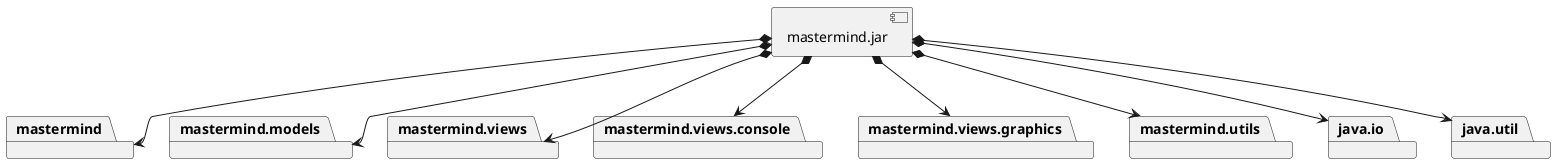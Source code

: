 @startuml desarrollo_implementacion
package "  "  as mastermind {
}
package "  "  as mastermind.models {
}
package "  "  as mastermind.views {
}
package "  "  as mastermind.views.console {
}
package "  "  as mastermind.views.graphics {
}
package "  "  as mastermind.utils {
}
package "  "  as java.io {
}
package "  "  as java.util {
}

[mastermind.jar] as jar

jar *--> mastermind
jar *--> mastermind.models
jar *--> mastermind.views
jar *--> mastermind.views.console
jar *--> mastermind.views.graphics
jar *--> mastermind.utils
jar *--> java.io
jar *--> java.util
@enduml

@startuml despliegue_fisica
node node #DDDDDD [
<b>Personal Computer</b>
----
]

[ mastermind.jar ] as component

node *--> component
@enduml

